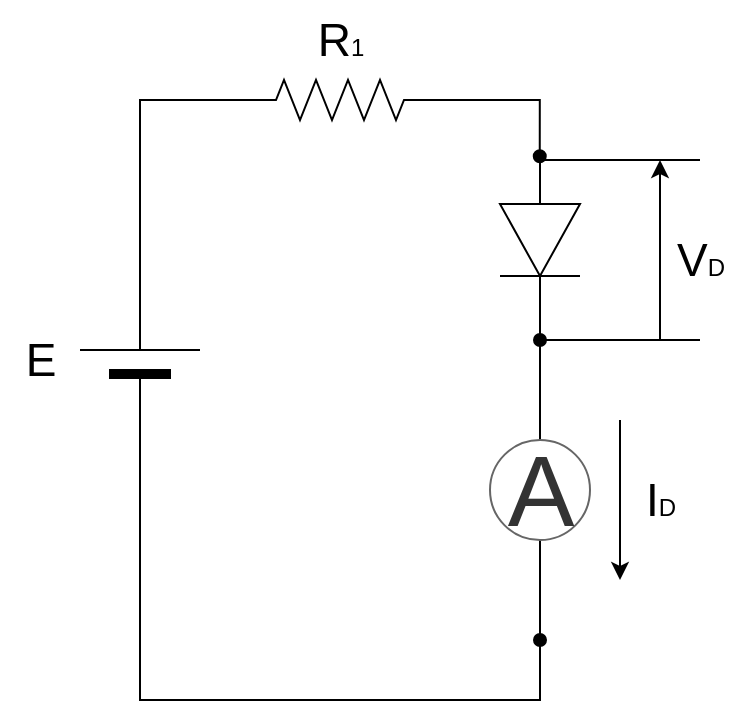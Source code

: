 <mxfile version="25.0.2">
  <diagram name="ページ1" id="EE9LaaSC-4FRtYj_kvTv">
    <mxGraphModel dx="570" dy="429" grid="1" gridSize="10" guides="1" tooltips="1" connect="1" arrows="1" fold="1" page="1" pageScale="1" pageWidth="827" pageHeight="1169" background="#ffffff" math="0" shadow="0">
      <root>
        <mxCell id="0" />
        <mxCell id="1" parent="0" />
        <mxCell id="m947wL4bSWwC7izd97kK-15" style="edgeStyle=orthogonalEdgeStyle;rounded=0;orthogonalLoop=1;jettySize=auto;html=1;exitX=0;exitY=0.5;exitDx=0;exitDy=0;exitPerimeter=0;strokeColor=#000000;endArrow=none;endFill=0;" edge="1" parent="1" source="m947wL4bSWwC7izd97kK-2">
          <mxGeometry relative="1" as="geometry">
            <mxPoint x="440" y="530" as="targetPoint" />
            <Array as="points">
              <mxPoint x="240" y="580" />
              <mxPoint x="440" y="580" />
            </Array>
          </mxGeometry>
        </mxCell>
        <mxCell id="m947wL4bSWwC7izd97kK-2" value="" style="verticalLabelPosition=bottom;shadow=0;dashed=0;align=center;html=1;verticalAlign=top;strokeWidth=1;shape=mxgraph.electrical.miscellaneous.monocell_battery;rotation=-90;strokeColor=#000000;fillColor=#000000;" vertex="1" parent="1">
          <mxGeometry x="190" y="380" width="100" height="60" as="geometry" />
        </mxCell>
        <mxCell id="m947wL4bSWwC7izd97kK-3" value="" style="pointerEvents=1;verticalLabelPosition=bottom;shadow=0;dashed=0;align=center;html=1;verticalAlign=top;shape=mxgraph.electrical.resistors.resistor_2;strokeColor=#000000;" vertex="1" parent="1">
          <mxGeometry x="290" y="270" width="100" height="20" as="geometry" />
        </mxCell>
        <mxCell id="m947wL4bSWwC7izd97kK-19" style="edgeStyle=orthogonalEdgeStyle;rounded=0;orthogonalLoop=1;jettySize=auto;html=1;exitX=1;exitY=0.5;exitDx=0;exitDy=0;exitPerimeter=0;endArrow=none;endFill=0;strokeColor=#000000;" edge="1" parent="1" source="m947wL4bSWwC7izd97kK-5">
          <mxGeometry relative="1" as="geometry">
            <mxPoint x="440" y="420" as="targetPoint" />
          </mxGeometry>
        </mxCell>
        <mxCell id="m947wL4bSWwC7izd97kK-5" value="" style="pointerEvents=1;fillColor=#FFFFFF;verticalLabelPosition=bottom;shadow=0;dashed=0;align=center;html=1;verticalAlign=top;shape=mxgraph.electrical.diodes.diode;rotation=90;strokeColor=#000000;fontColor=#333333;" vertex="1" parent="1">
          <mxGeometry x="395" y="330" width="90" height="40" as="geometry" />
        </mxCell>
        <mxCell id="m947wL4bSWwC7izd97kK-14" style="edgeStyle=orthogonalEdgeStyle;rounded=0;orthogonalLoop=1;jettySize=auto;html=1;exitX=0.5;exitY=1;exitDx=0;exitDy=0;endArrow=oval;endFill=1;strokeColor=#000000;" edge="1" parent="1" source="m947wL4bSWwC7izd97kK-7">
          <mxGeometry relative="1" as="geometry">
            <mxPoint x="440" y="550" as="targetPoint" />
          </mxGeometry>
        </mxCell>
        <mxCell id="m947wL4bSWwC7izd97kK-20" style="edgeStyle=orthogonalEdgeStyle;rounded=0;orthogonalLoop=1;jettySize=auto;html=1;exitX=0.5;exitY=0;exitDx=0;exitDy=0;endArrow=oval;endFill=1;strokeColor=#000000;" edge="1" parent="1" source="m947wL4bSWwC7izd97kK-7">
          <mxGeometry relative="1" as="geometry">
            <mxPoint x="440" y="400" as="targetPoint" />
          </mxGeometry>
        </mxCell>
        <mxCell id="m947wL4bSWwC7izd97kK-7" value="A" style="verticalLabelPosition=middle;shadow=0;dashed=0;align=center;html=1;verticalAlign=middle;strokeWidth=1;shape=ellipse;aspect=fixed;fontSize=50;strokeColor=#666666;fillColor=#FFFFFF;fontColor=#333333;" vertex="1" parent="1">
          <mxGeometry x="415" y="450" width="50" height="50" as="geometry" />
        </mxCell>
        <mxCell id="m947wL4bSWwC7izd97kK-8" style="edgeStyle=orthogonalEdgeStyle;rounded=0;orthogonalLoop=1;jettySize=auto;html=1;exitX=1;exitY=0.5;exitDx=0;exitDy=0;exitPerimeter=0;entryX=0;entryY=0.5;entryDx=0;entryDy=0;entryPerimeter=0;endArrow=none;endFill=0;strokeColor=#000000;" edge="1" parent="1" source="m947wL4bSWwC7izd97kK-2" target="m947wL4bSWwC7izd97kK-3">
          <mxGeometry relative="1" as="geometry" />
        </mxCell>
        <mxCell id="m947wL4bSWwC7izd97kK-9" style="edgeStyle=orthogonalEdgeStyle;rounded=0;orthogonalLoop=1;jettySize=auto;html=1;exitX=1;exitY=0.5;exitDx=0;exitDy=0;exitPerimeter=0;entryX=0.035;entryY=0.503;entryDx=0;entryDy=0;entryPerimeter=0;endArrow=oval;endFill=1;strokeColor=#000000;" edge="1" parent="1" source="m947wL4bSWwC7izd97kK-3" target="m947wL4bSWwC7izd97kK-5">
          <mxGeometry relative="1" as="geometry" />
        </mxCell>
        <mxCell id="m947wL4bSWwC7izd97kK-25" value="&lt;div&gt;&lt;font style=&quot;font-size: 23px;&quot; color=&quot;#000000&quot;&gt;E&lt;/font&gt;&lt;/div&gt;" style="text;html=1;align=center;verticalAlign=middle;resizable=0;points=[];autosize=1;strokeColor=none;fillColor=none;" vertex="1" parent="1">
          <mxGeometry x="170" y="390" width="40" height="40" as="geometry" />
        </mxCell>
        <mxCell id="m947wL4bSWwC7izd97kK-26" value="" style="endArrow=none;html=1;rounded=0;strokeColor=#000000;" edge="1" parent="1">
          <mxGeometry width="50" height="50" relative="1" as="geometry">
            <mxPoint x="440" y="310" as="sourcePoint" />
            <mxPoint x="520" y="310" as="targetPoint" />
          </mxGeometry>
        </mxCell>
        <mxCell id="m947wL4bSWwC7izd97kK-27" value="" style="endArrow=none;html=1;rounded=0;strokeColor=#000000;" edge="1" parent="1">
          <mxGeometry width="50" height="50" relative="1" as="geometry">
            <mxPoint x="440" y="400" as="sourcePoint" />
            <mxPoint x="520" y="400" as="targetPoint" />
          </mxGeometry>
        </mxCell>
        <mxCell id="m947wL4bSWwC7izd97kK-28" value="" style="endArrow=classic;html=1;rounded=0;strokeColor=#000000;" edge="1" parent="1">
          <mxGeometry width="50" height="50" relative="1" as="geometry">
            <mxPoint x="500" y="400" as="sourcePoint" />
            <mxPoint x="500" y="310" as="targetPoint" />
          </mxGeometry>
        </mxCell>
        <mxCell id="m947wL4bSWwC7izd97kK-29" value="&lt;font color=&quot;#000000&quot;&gt;&lt;span style=&quot;font-size: 23px;&quot;&gt;V&lt;/span&gt;D&lt;/font&gt;" style="text;html=1;align=center;verticalAlign=middle;resizable=0;points=[];autosize=1;strokeColor=none;fillColor=none;" vertex="1" parent="1">
          <mxGeometry x="495" y="340" width="50" height="40" as="geometry" />
        </mxCell>
        <mxCell id="m947wL4bSWwC7izd97kK-30" value="&lt;font color=&quot;#000000&quot;&gt;&lt;span style=&quot;font-size: 23px;&quot;&gt;R&lt;/span&gt;1&lt;/font&gt;" style="text;html=1;align=center;verticalAlign=middle;resizable=0;points=[];autosize=1;strokeColor=none;fillColor=none;" vertex="1" parent="1">
          <mxGeometry x="315" y="230" width="50" height="40" as="geometry" />
        </mxCell>
        <mxCell id="m947wL4bSWwC7izd97kK-31" value="" style="endArrow=classic;html=1;rounded=0;strokeColor=#000000;" edge="1" parent="1">
          <mxGeometry width="50" height="50" relative="1" as="geometry">
            <mxPoint x="480" y="440" as="sourcePoint" />
            <mxPoint x="480" y="520" as="targetPoint" />
          </mxGeometry>
        </mxCell>
        <mxCell id="m947wL4bSWwC7izd97kK-32" value="&lt;font color=&quot;#000000&quot;&gt;&lt;span style=&quot;font-size: 23px;&quot;&gt;I&lt;/span&gt;D&lt;/font&gt;" style="text;html=1;align=center;verticalAlign=middle;resizable=0;points=[];autosize=1;strokeColor=none;fillColor=none;" vertex="1" parent="1">
          <mxGeometry x="480" y="460" width="40" height="40" as="geometry" />
        </mxCell>
      </root>
    </mxGraphModel>
  </diagram>
</mxfile>
